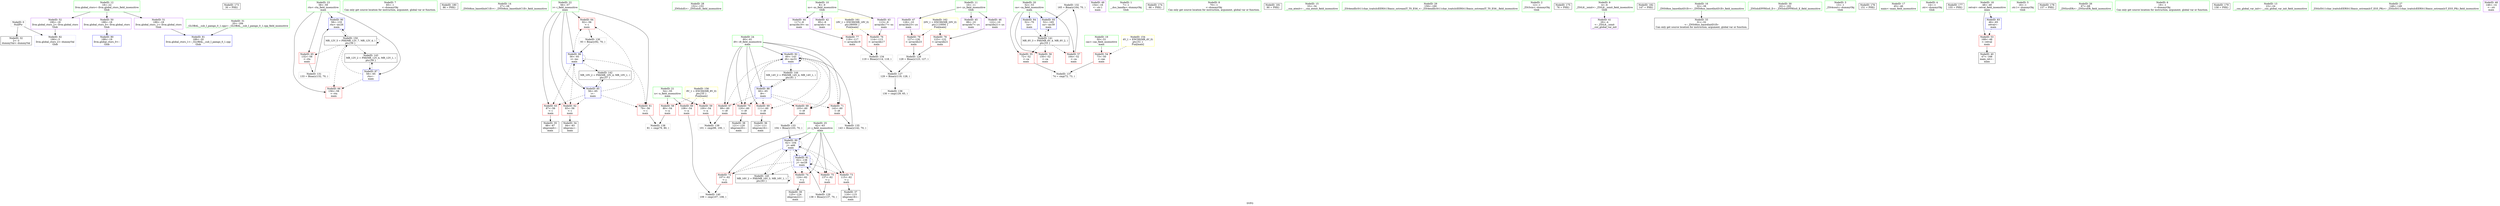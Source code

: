 digraph "SVFG" {
	label="SVFG";

	Node0x55573d5dbda0 [shape=record,color=grey,label="{NodeID: 0\nNullPtr}"];
	Node0x55573d5dbda0 -> Node0x55573d5f1ec0[style=solid];
	Node0x55573d5dbda0 -> Node0x55573d5f58d0[style=solid];
	Node0x55573d42e450 [shape=record,color=black,label="{NodeID: 173\n30 = PHI()\n}"];
	Node0x55573d5f5f80 [shape=record,color=blue,label="{NodeID: 90\n58\<--133\nrtn\<--inc26\nmain\n}"];
	Node0x55573d5f5f80 -> Node0x55573d600ff0[style=dashed];
	Node0x55573d5dc1f0 [shape=record,color=green,label="{NodeID: 7\n65\<--1\n\<--dummyObj\nCan only get source location for instruction, argument, global var or function.}"];
	Node0x55573d60af70 [shape=record,color=black,label="{NodeID: 180\n86 = PHI()\n}"];
	Node0x55573d5dc930 [shape=record,color=green,label="{NodeID: 14\n27\<--28\n_ZNSt8ios_base4InitC1Ev\<--_ZNSt8ios_base4InitC1Ev_field_insensitive\n}"];
	Node0x55573d5f1570 [shape=record,color=green,label="{NodeID: 21\n54\<--55\nn\<--n_field_insensitive\nmain\n}"];
	Node0x55573d5f1570 -> Node0x55573d5f44f0[style=solid];
	Node0x55573d5f1570 -> Node0x55573d5f45c0[style=solid];
	Node0x55573d5f1570 -> Node0x55573d5f4690[style=solid];
	Node0x55573d5f1b20 [shape=record,color=green,label="{NodeID: 28\n152\<--153\n_ZNSolsEi\<--_ZNSolsEi_field_insensitive\n}"];
	Node0x55573d5f2190 [shape=record,color=black,label="{NodeID: 35\n88\<--87\nidxprom6\<--\nmain\n}"];
	Node0x55573d5f2740 [shape=record,color=purple,label="{NodeID: 42\n85\<--8\narrayidx\<--xs\nmain\n}"];
	Node0x55573d5f8a80 [shape=record,color=grey,label="{NodeID: 132\n165 = Binary(164, 70, )\n}"];
	Node0x55573d5f8a80 -> Node0x55573d5f61f0[style=solid];
	Node0x55573d5f3d10 [shape=record,color=purple,label="{NodeID: 49\n154\<--16\n\<--.str.1\nmain\n}"];
	Node0x55573d5f9d10 [shape=record,color=grey,label="{NodeID: 139\n101 = cmp(99, 100, )\n}"];
	Node0x55573d5f4350 [shape=record,color=red,label="{NodeID: 56\n150\<--52\n\<--ca\nmain\n}"];
	Node0x55573d5f4900 [shape=record,color=red,label="{NodeID: 63\n87\<--56\n\<--i\nmain\n}"];
	Node0x55573d5f4900 -> Node0x55573d5f2190[style=solid];
	Node0x55573d5f4eb0 [shape=record,color=red,label="{NodeID: 70\n120\<--60\n\<--i9\nmain\n}"];
	Node0x55573d5f4eb0 -> Node0x55573d5f2400[style=solid];
	Node0x55573d5f5460 [shape=record,color=red,label="{NodeID: 77\n118\<--117\n\<--arrayidx19\nmain\n}"];
	Node0x55573d5f5460 -> Node0x55573d5f35f0[style=solid];
	Node0x55573d5f5aa0 [shape=record,color=blue,label="{NodeID: 84\n52\<--70\nca\<--\nmain\n}"];
	Node0x55573d5f5aa0 -> Node0x55573d5fe2f0[style=dashed];
	Node0x55573d5daeb0 [shape=record,color=green,label="{NodeID: 1\n7\<--1\n__dso_handle\<--dummyObj\nGlob }"];
	Node0x55573d609f20 [shape=record,color=black,label="{NodeID: 174\n66 = PHI()\n}"];
	Node0x55573d5f6050 [shape=record,color=blue,label="{NodeID: 91\n62\<--138\nj\<--inc28\nmain\n}"];
	Node0x55573d5f6050 -> Node0x55573d5f5050[style=dashed];
	Node0x55573d5f6050 -> Node0x55573d5f5120[style=dashed];
	Node0x55573d5f6050 -> Node0x55573d5f51f0[style=dashed];
	Node0x55573d5f6050 -> Node0x55573d5f52c0[style=dashed];
	Node0x55573d5f6050 -> Node0x55573d5f5eb0[style=dashed];
	Node0x55573d5f6050 -> Node0x55573d5f6050[style=dashed];
	Node0x55573d5f6050 -> Node0x55573d5ff6f0[style=dashed];
	Node0x55573d5dc280 [shape=record,color=green,label="{NodeID: 8\n70\<--1\n\<--dummyObj\nCan only get source location for instruction, argument, global var or function.}"];
	Node0x55573d60b0a0 [shape=record,color=black,label="{NodeID: 181\n90 = PHI()\n}"];
	Node0x55573d5dca00 [shape=record,color=green,label="{NodeID: 15\n33\<--34\n__cxa_atexit\<--__cxa_atexit_field_insensitive\n}"];
	Node0x55573d5f1640 [shape=record,color=green,label="{NodeID: 22\n56\<--57\ni\<--i_field_insensitive\nmain\n}"];
	Node0x55573d5f1640 -> Node0x55573d5f4760[style=solid];
	Node0x55573d5f1640 -> Node0x55573d5f4830[style=solid];
	Node0x55573d5f1640 -> Node0x55573d5f4900[style=solid];
	Node0x55573d5f1640 -> Node0x55573d5f49d0[style=solid];
	Node0x55573d5f1640 -> Node0x55573d5f5b70[style=solid];
	Node0x55573d5f1640 -> Node0x55573d5f5c40[style=solid];
	Node0x55573d5f1bf0 [shape=record,color=green,label="{NodeID: 29\n159\<--160\n_ZSt4endlIcSt11char_traitsIcEERSt13basic_ostreamIT_T0_ES6_\<--_ZSt4endlIcSt11char_traitsIcEERSt13basic_ostreamIT_T0_ES6__field_insensitive\n}"];
	Node0x55573d5f2260 [shape=record,color=black,label="{NodeID: 36\n112\<--111\nidxprom16\<--\nmain\n}"];
	Node0x55573d5f2810 [shape=record,color=purple,label="{NodeID: 43\n113\<--8\narrayidx17\<--xs\nmain\n}"];
	Node0x55573d5f2810 -> Node0x55573d5f5390[style=solid];
	Node0x55573d5f3470 [shape=record,color=grey,label="{NodeID: 133\n104 = Binary(103, 70, )\n}"];
	Node0x55573d5f3470 -> Node0x55573d5f5eb0[style=solid];
	Node0x55573d5f3de0 [shape=record,color=purple,label="{NodeID: 50\n188\<--18\nllvm.global_ctors_0\<--llvm.global_ctors\nGlob }"];
	Node0x55573d5f3de0 -> Node0x55573d5f56d0[style=solid];
	Node0x55573d5f9e90 [shape=record,color=grey,label="{NodeID: 140\n109 = cmp(107, 108, )\n}"];
	Node0x55573d5f4420 [shape=record,color=red,label="{NodeID: 57\n164\<--52\n\<--ca\nmain\n}"];
	Node0x55573d5f4420 -> Node0x55573d5f8a80[style=solid];
	Node0x55573d5f49d0 [shape=record,color=red,label="{NodeID: 64\n92\<--56\n\<--i\nmain\n}"];
	Node0x55573d5f49d0 -> Node0x55573d5f8780[style=solid];
	Node0x55573d602a10 [shape=record,color=yellow,style=double,label="{NodeID: 154\n4V_1 = ENCHI(MR_4V_0)\npts\{51 \}\nFun[main]}"];
	Node0x55573d602a10 -> Node0x55573d5f41b0[style=dashed];
	Node0x55573d5f4f80 [shape=record,color=red,label="{NodeID: 71\n142\<--60\n\<--i9\nmain\n}"];
	Node0x55573d5f4f80 -> Node0x55573d5f3770[style=solid];
	Node0x55573d603030 [shape=record,color=yellow,style=double,label="{NodeID: 161\n18V_1 = ENCHI(MR_18V_0)\npts\{90000 \}\nFun[main]}"];
	Node0x55573d603030 -> Node0x55573d5f5390[style=dashed];
	Node0x55573d603030 -> Node0x55573d5f5460[style=dashed];
	Node0x55573d5f5530 [shape=record,color=red,label="{NodeID: 78\n123\<--122\n\<--arrayidx21\nmain\n}"];
	Node0x55573d5f5530 -> Node0x55573d5f8480[style=solid];
	Node0x55573d5f5b70 [shape=record,color=blue,label="{NodeID: 85\n56\<--65\ni\<--\nmain\n}"];
	Node0x55573d5f5b70 -> Node0x55573d5f4760[style=dashed];
	Node0x55573d5f5b70 -> Node0x55573d5f4830[style=dashed];
	Node0x55573d5f5b70 -> Node0x55573d5f4900[style=dashed];
	Node0x55573d5f5b70 -> Node0x55573d5f49d0[style=dashed];
	Node0x55573d5f5b70 -> Node0x55573d5f5c40[style=dashed];
	Node0x55573d5f5b70 -> Node0x55573d5fe7f0[style=dashed];
	Node0x55573d5f0ac0 [shape=record,color=green,label="{NodeID: 2\n12\<--1\n_ZSt3cin\<--dummyObj\nGlob }"];
	Node0x55573d60a020 [shape=record,color=black,label="{NodeID: 175\n76 = PHI()\n}"];
	Node0x55573d5f6120 [shape=record,color=blue,label="{NodeID: 92\n60\<--143\ni9\<--inc31\nmain\n}"];
	Node0x55573d5f6120 -> Node0x55573d5f4c40[style=dashed];
	Node0x55573d5f6120 -> Node0x55573d5f4d10[style=dashed];
	Node0x55573d5f6120 -> Node0x55573d5f4de0[style=dashed];
	Node0x55573d5f6120 -> Node0x55573d5f4eb0[style=dashed];
	Node0x55573d5f6120 -> Node0x55573d5f4f80[style=dashed];
	Node0x55573d5f6120 -> Node0x55573d5f6120[style=dashed];
	Node0x55573d5f6120 -> Node0x55573d5ff1f0[style=dashed];
	Node0x55573d5dd380 [shape=record,color=green,label="{NodeID: 9\n4\<--6\n_ZStL8__ioinit\<--_ZStL8__ioinit_field_insensitive\nGlob }"];
	Node0x55573d5dd380 -> Node0x55573d5f2670[style=solid];
	Node0x55573d60b170 [shape=record,color=black,label="{NodeID: 182\n147 = PHI()\n}"];
	Node0x55573d5dcad0 [shape=record,color=green,label="{NodeID: 16\n32\<--38\n_ZNSt8ios_base4InitD1Ev\<--_ZNSt8ios_base4InitD1Ev_field_insensitive\n}"];
	Node0x55573d5dcad0 -> Node0x55573d5f1fc0[style=solid];
	Node0x55573d5f1710 [shape=record,color=green,label="{NodeID: 23\n58\<--59\nrtn\<--rtn_field_insensitive\nmain\n}"];
	Node0x55573d5f1710 -> Node0x55573d5f4aa0[style=solid];
	Node0x55573d5f1710 -> Node0x55573d5f4b70[style=solid];
	Node0x55573d5f1710 -> Node0x55573d5f5d10[style=solid];
	Node0x55573d5f1710 -> Node0x55573d5f5f80[style=solid];
	Node0x55573d5f1cc0 [shape=record,color=green,label="{NodeID: 30\n161\<--162\n_ZNSolsEPFRSoS_E\<--_ZNSolsEPFRSoS_E_field_insensitive\n}"];
	Node0x55573d5f2330 [shape=record,color=black,label="{NodeID: 37\n116\<--115\nidxprom18\<--\nmain\n}"];
	Node0x55573d5f8300 [shape=record,color=grey,label="{NodeID: 127\n129 = Binary(119, 128, )\n}"];
	Node0x55573d5f8300 -> Node0x55573d5f38f0[style=solid];
	Node0x55573d5f28e0 [shape=record,color=purple,label="{NodeID: 44\n117\<--8\narrayidx19\<--xs\nmain\n}"];
	Node0x55573d5f28e0 -> Node0x55573d5f5460[style=solid];
	Node0x55573d5f35f0 [shape=record,color=grey,label="{NodeID: 134\n119 = Binary(114, 118, )\n}"];
	Node0x55573d5f35f0 -> Node0x55573d5f8300[style=solid];
	Node0x55573d5f3ee0 [shape=record,color=purple,label="{NodeID: 51\n189\<--18\nllvm.global_ctors_1\<--llvm.global_ctors\nGlob }"];
	Node0x55573d5f3ee0 -> Node0x55573d5f57d0[style=solid];
	Node0x55573d5fe2f0 [shape=record,color=black,label="{NodeID: 141\nMR_6V_3 = PHI(MR_6V_4, MR_6V_2, )\npts\{53 \}\n}"];
	Node0x55573d5fe2f0 -> Node0x55573d5f4280[style=dashed];
	Node0x55573d5fe2f0 -> Node0x55573d5f4350[style=dashed];
	Node0x55573d5fe2f0 -> Node0x55573d5f4420[style=dashed];
	Node0x55573d5fe2f0 -> Node0x55573d5f61f0[style=dashed];
	Node0x55573d5f44f0 [shape=record,color=red,label="{NodeID: 58\n80\<--54\n\<--n\nmain\n}"];
	Node0x55573d5f44f0 -> Node0x55573d5f9bd0[style=solid];
	Node0x55573d5f4aa0 [shape=record,color=red,label="{NodeID: 65\n132\<--58\n\<--rtn\nmain\n}"];
	Node0x55573d5f4aa0 -> Node0x55573d5f8900[style=solid];
	Node0x55573d5f5050 [shape=record,color=red,label="{NodeID: 72\n107\<--62\n\<--j\nmain\n}"];
	Node0x55573d5f5050 -> Node0x55573d5f9e90[style=solid];
	Node0x55573d603110 [shape=record,color=yellow,style=double,label="{NodeID: 162\n20V_1 = ENCHI(MR_20V_0)\npts\{110000 \}\nFun[main]}"];
	Node0x55573d603110 -> Node0x55573d5f5530[style=dashed];
	Node0x55573d603110 -> Node0x55573d5f5600[style=dashed];
	Node0x55573d5f5600 [shape=record,color=red,label="{NodeID: 79\n127\<--126\n\<--arrayidx23\nmain\n}"];
	Node0x55573d5f5600 -> Node0x55573d5f8480[style=solid];
	Node0x55573d5f5c40 [shape=record,color=blue,label="{NodeID: 86\n56\<--93\ni\<--inc\nmain\n}"];
	Node0x55573d5f5c40 -> Node0x55573d5f4760[style=dashed];
	Node0x55573d5f5c40 -> Node0x55573d5f4830[style=dashed];
	Node0x55573d5f5c40 -> Node0x55573d5f4900[style=dashed];
	Node0x55573d5f5c40 -> Node0x55573d5f49d0[style=dashed];
	Node0x55573d5f5c40 -> Node0x55573d5f5c40[style=dashed];
	Node0x55573d5f5c40 -> Node0x55573d5fe7f0[style=dashed];
	Node0x55573d5dc0c0 [shape=record,color=green,label="{NodeID: 3\n13\<--1\n_ZSt4cout\<--dummyObj\nGlob }"];
	Node0x55573d60ab40 [shape=record,color=black,label="{NodeID: 176\n151 = PHI()\n}"];
	Node0x55573d5f61f0 [shape=record,color=blue,label="{NodeID: 93\n52\<--165\nca\<--inc39\nmain\n}"];
	Node0x55573d5f61f0 -> Node0x55573d5fe2f0[style=dashed];
	Node0x55573d5dd450 [shape=record,color=green,label="{NodeID: 10\n8\<--9\nxs\<--xs_field_insensitive\nGlob }"];
	Node0x55573d5dd450 -> Node0x55573d5f2740[style=solid];
	Node0x55573d5dd450 -> Node0x55573d5f2810[style=solid];
	Node0x55573d5dd450 -> Node0x55573d5f28e0[style=solid];
	Node0x55573d5f1330 [shape=record,color=green,label="{NodeID: 17\n45\<--46\nmain\<--main_field_insensitive\n}"];
	Node0x55573d5f17e0 [shape=record,color=green,label="{NodeID: 24\n60\<--61\ni9\<--i9_field_insensitive\nmain\n}"];
	Node0x55573d5f17e0 -> Node0x55573d5f4c40[style=solid];
	Node0x55573d5f17e0 -> Node0x55573d5f4d10[style=solid];
	Node0x55573d5f17e0 -> Node0x55573d5f4de0[style=solid];
	Node0x55573d5f17e0 -> Node0x55573d5f4eb0[style=solid];
	Node0x55573d5f17e0 -> Node0x55573d5f4f80[style=solid];
	Node0x55573d5f17e0 -> Node0x55573d5f5de0[style=solid];
	Node0x55573d5f17e0 -> Node0x55573d5f6120[style=solid];
	Node0x55573d5f1dc0 [shape=record,color=green,label="{NodeID: 31\n20\<--184\n_GLOBAL__sub_I_paingo_0_1.cpp\<--_GLOBAL__sub_I_paingo_0_1.cpp_field_insensitive\n}"];
	Node0x55573d5f1dc0 -> Node0x55573d5f57d0[style=solid];
	Node0x55573d5f2400 [shape=record,color=black,label="{NodeID: 38\n121\<--120\nidxprom20\<--\nmain\n}"];
	Node0x55573d5f8480 [shape=record,color=grey,label="{NodeID: 128\n128 = Binary(123, 127, )\n}"];
	Node0x55573d5f8480 -> Node0x55573d5f8300[style=solid];
	Node0x55573d5f29b0 [shape=record,color=purple,label="{NodeID: 45\n89\<--10\narrayidx7\<--ys\nmain\n}"];
	Node0x55573d5f3770 [shape=record,color=grey,label="{NodeID: 135\n143 = Binary(142, 70, )\n}"];
	Node0x55573d5f3770 -> Node0x55573d5f6120[style=solid];
	Node0x55573d5f3fe0 [shape=record,color=purple,label="{NodeID: 52\n190\<--18\nllvm.global_ctors_2\<--llvm.global_ctors\nGlob }"];
	Node0x55573d5f3fe0 -> Node0x55573d5f58d0[style=solid];
	Node0x55573d5fe7f0 [shape=record,color=black,label="{NodeID: 142\nMR_10V_2 = PHI(MR_10V_4, MR_10V_1, )\npts\{57 \}\n}"];
	Node0x55573d5fe7f0 -> Node0x55573d5f5b70[style=dashed];
	Node0x55573d5f45c0 [shape=record,color=red,label="{NodeID: 59\n100\<--54\n\<--n\nmain\n}"];
	Node0x55573d5f45c0 -> Node0x55573d5f9d10[style=solid];
	Node0x55573d5f4b70 [shape=record,color=red,label="{NodeID: 66\n156\<--58\n\<--rtn\nmain\n}"];
	Node0x55573d602bd0 [shape=record,color=yellow,style=double,label="{NodeID: 156\n8V_1 = ENCHI(MR_8V_0)\npts\{55 \}\nFun[main]}"];
	Node0x55573d602bd0 -> Node0x55573d5f44f0[style=dashed];
	Node0x55573d602bd0 -> Node0x55573d5f45c0[style=dashed];
	Node0x55573d602bd0 -> Node0x55573d5f4690[style=dashed];
	Node0x55573d5f5120 [shape=record,color=red,label="{NodeID: 73\n115\<--62\n\<--j\nmain\n}"];
	Node0x55573d5f5120 -> Node0x55573d5f2330[style=solid];
	Node0x55573d5f56d0 [shape=record,color=blue,label="{NodeID: 80\n188\<--19\nllvm.global_ctors_0\<--\nGlob }"];
	Node0x55573d5f5d10 [shape=record,color=blue,label="{NodeID: 87\n58\<--65\nrtn\<--\nmain\n}"];
	Node0x55573d5f5d10 -> Node0x55573d5f4b70[style=dashed];
	Node0x55573d5f5d10 -> Node0x55573d5fecf0[style=dashed];
	Node0x55573d5f5d10 -> Node0x55573d600ff0[style=dashed];
	Node0x55573d5dc430 [shape=record,color=green,label="{NodeID: 4\n14\<--1\n.str\<--dummyObj\nGlob }"];
	Node0x55573d60aca0 [shape=record,color=black,label="{NodeID: 177\n155 = PHI()\n}"];
	Node0x55573d5dd520 [shape=record,color=green,label="{NodeID: 11\n10\<--11\nys\<--ys_field_insensitive\nGlob }"];
	Node0x55573d5dd520 -> Node0x55573d5f29b0[style=solid];
	Node0x55573d5dd520 -> Node0x55573d5f2a80[style=solid];
	Node0x55573d5dd520 -> Node0x55573d5f2b50[style=solid];
	Node0x55573d5f13c0 [shape=record,color=green,label="{NodeID: 18\n48\<--49\nretval\<--retval_field_insensitive\nmain\n}"];
	Node0x55573d5f13c0 -> Node0x55573d5f40e0[style=solid];
	Node0x55573d5f13c0 -> Node0x55573d5f59d0[style=solid];
	Node0x55573d5f18b0 [shape=record,color=green,label="{NodeID: 25\n62\<--63\nj\<--j_field_insensitive\nmain\n}"];
	Node0x55573d5f18b0 -> Node0x55573d5f5050[style=solid];
	Node0x55573d5f18b0 -> Node0x55573d5f5120[style=solid];
	Node0x55573d5f18b0 -> Node0x55573d5f51f0[style=solid];
	Node0x55573d5f18b0 -> Node0x55573d5f52c0[style=solid];
	Node0x55573d5f18b0 -> Node0x55573d5f5eb0[style=solid];
	Node0x55573d5f18b0 -> Node0x55573d5f6050[style=solid];
	Node0x55573d5f1ec0 [shape=record,color=black,label="{NodeID: 32\n2\<--3\ndummyVal\<--dummyVal\n}"];
	Node0x55573d5f24d0 [shape=record,color=black,label="{NodeID: 39\n125\<--124\nidxprom22\<--\nmain\n}"];
	Node0x55573d5f8600 [shape=record,color=grey,label="{NodeID: 129\n138 = Binary(137, 70, )\n}"];
	Node0x55573d5f8600 -> Node0x55573d5f6050[style=solid];
	Node0x55573d5f2a80 [shape=record,color=purple,label="{NodeID: 46\n122\<--10\narrayidx21\<--ys\nmain\n}"];
	Node0x55573d5f2a80 -> Node0x55573d5f5530[style=solid];
	Node0x55573d5f38f0 [shape=record,color=grey,label="{NodeID: 136\n130 = cmp(129, 65, )\n}"];
	Node0x55573d5f40e0 [shape=record,color=red,label="{NodeID: 53\n168\<--48\n\<--retval\nmain\n}"];
	Node0x55573d5f40e0 -> Node0x55573d5f25a0[style=solid];
	Node0x55573d5fecf0 [shape=record,color=black,label="{NodeID: 143\nMR_12V_2 = PHI(MR_12V_4, MR_12V_1, )\npts\{59 \}\n}"];
	Node0x55573d5fecf0 -> Node0x55573d5f5d10[style=dashed];
	Node0x55573d5f4690 [shape=record,color=red,label="{NodeID: 60\n108\<--54\n\<--n\nmain\n}"];
	Node0x55573d5f4690 -> Node0x55573d5f9e90[style=solid];
	Node0x55573d600ff0 [shape=record,color=black,label="{NodeID: 150\nMR_12V_5 = PHI(MR_12V_7, MR_12V_4, )\npts\{59 \}\n}"];
	Node0x55573d600ff0 -> Node0x55573d5f4aa0[style=dashed];
	Node0x55573d600ff0 -> Node0x55573d5f4b70[style=dashed];
	Node0x55573d600ff0 -> Node0x55573d5f5f80[style=dashed];
	Node0x55573d600ff0 -> Node0x55573d5fecf0[style=dashed];
	Node0x55573d600ff0 -> Node0x55573d600ff0[style=dashed];
	Node0x55573d5f4c40 [shape=record,color=red,label="{NodeID: 67\n99\<--60\n\<--i9\nmain\n}"];
	Node0x55573d5f4c40 -> Node0x55573d5f9d10[style=solid];
	Node0x55573d5f51f0 [shape=record,color=red,label="{NodeID: 74\n124\<--62\n\<--j\nmain\n}"];
	Node0x55573d5f51f0 -> Node0x55573d5f24d0[style=solid];
	Node0x55573d5f57d0 [shape=record,color=blue,label="{NodeID: 81\n189\<--20\nllvm.global_ctors_1\<--_GLOBAL__sub_I_paingo_0_1.cpp\nGlob }"];
	Node0x55573d5f5de0 [shape=record,color=blue,label="{NodeID: 88\n60\<--65\ni9\<--\nmain\n}"];
	Node0x55573d5f5de0 -> Node0x55573d5f4c40[style=dashed];
	Node0x55573d5f5de0 -> Node0x55573d5f4d10[style=dashed];
	Node0x55573d5f5de0 -> Node0x55573d5f4de0[style=dashed];
	Node0x55573d5f5de0 -> Node0x55573d5f4eb0[style=dashed];
	Node0x55573d5f5de0 -> Node0x55573d5f4f80[style=dashed];
	Node0x55573d5f5de0 -> Node0x55573d5f6120[style=dashed];
	Node0x55573d5f5de0 -> Node0x55573d5ff1f0[style=dashed];
	Node0x55573d5dc5e0 [shape=record,color=green,label="{NodeID: 5\n16\<--1\n.str.1\<--dummyObj\nGlob }"];
	Node0x55573d60ada0 [shape=record,color=black,label="{NodeID: 178\n157 = PHI()\n}"];
	Node0x55573d5dc790 [shape=record,color=green,label="{NodeID: 12\n18\<--22\nllvm.global_ctors\<--llvm.global_ctors_field_insensitive\nGlob }"];
	Node0x55573d5dc790 -> Node0x55573d5f3de0[style=solid];
	Node0x55573d5dc790 -> Node0x55573d5f3ee0[style=solid];
	Node0x55573d5dc790 -> Node0x55573d5f3fe0[style=solid];
	Node0x55573d5f1450 [shape=record,color=green,label="{NodeID: 19\n50\<--51\ncas\<--cas_field_insensitive\nmain\n}"];
	Node0x55573d5f1450 -> Node0x55573d5f41b0[style=solid];
	Node0x55573d5f1980 [shape=record,color=green,label="{NodeID: 26\n67\<--68\n_ZNSirsERi\<--_ZNSirsERi_field_insensitive\n}"];
	Node0x55573d5f1fc0 [shape=record,color=black,label="{NodeID: 33\n31\<--32\n\<--_ZNSt8ios_base4InitD1Ev\nCan only get source location for instruction, argument, global var or function.}"];
	Node0x55573d5f25a0 [shape=record,color=black,label="{NodeID: 40\n47\<--168\nmain_ret\<--\nmain\n}"];
	Node0x55573d5f8780 [shape=record,color=grey,label="{NodeID: 130\n93 = Binary(92, 70, )\n}"];
	Node0x55573d5f8780 -> Node0x55573d5f5c40[style=solid];
	Node0x55573d5f2b50 [shape=record,color=purple,label="{NodeID: 47\n126\<--10\narrayidx23\<--ys\nmain\n}"];
	Node0x55573d5f2b50 -> Node0x55573d5f5600[style=solid];
	Node0x55573d5f3a70 [shape=record,color=grey,label="{NodeID: 137\n74 = cmp(72, 73, )\n}"];
	Node0x55573d5f41b0 [shape=record,color=red,label="{NodeID: 54\n73\<--50\n\<--cas\nmain\n}"];
	Node0x55573d5f41b0 -> Node0x55573d5f3a70[style=solid];
	Node0x55573d5ff1f0 [shape=record,color=black,label="{NodeID: 144\nMR_14V_2 = PHI(MR_14V_4, MR_14V_1, )\npts\{61 \}\n}"];
	Node0x55573d5ff1f0 -> Node0x55573d5f5de0[style=dashed];
	Node0x55573d5f4760 [shape=record,color=red,label="{NodeID: 61\n79\<--56\n\<--i\nmain\n}"];
	Node0x55573d5f4760 -> Node0x55573d5f9bd0[style=solid];
	Node0x55573d5f4d10 [shape=record,color=red,label="{NodeID: 68\n103\<--60\n\<--i9\nmain\n}"];
	Node0x55573d5f4d10 -> Node0x55573d5f3470[style=solid];
	Node0x55573d5f52c0 [shape=record,color=red,label="{NodeID: 75\n137\<--62\n\<--j\nmain\n}"];
	Node0x55573d5f52c0 -> Node0x55573d5f8600[style=solid];
	Node0x55573d5f58d0 [shape=record,color=blue, style = dotted,label="{NodeID: 82\n190\<--3\nllvm.global_ctors_2\<--dummyVal\nGlob }"];
	Node0x55573d5f5eb0 [shape=record,color=blue,label="{NodeID: 89\n62\<--104\nj\<--add\nmain\n}"];
	Node0x55573d5f5eb0 -> Node0x55573d5f5050[style=dashed];
	Node0x55573d5f5eb0 -> Node0x55573d5f5120[style=dashed];
	Node0x55573d5f5eb0 -> Node0x55573d5f51f0[style=dashed];
	Node0x55573d5f5eb0 -> Node0x55573d5f52c0[style=dashed];
	Node0x55573d5f5eb0 -> Node0x55573d5f5eb0[style=dashed];
	Node0x55573d5f5eb0 -> Node0x55573d5f6050[style=dashed];
	Node0x55573d5f5eb0 -> Node0x55573d5ff6f0[style=dashed];
	Node0x55573d5dc670 [shape=record,color=green,label="{NodeID: 6\n19\<--1\n\<--dummyObj\nCan only get source location for instruction, argument, global var or function.}"];
	Node0x55573d60aea0 [shape=record,color=black,label="{NodeID: 179\n158 = PHI()\n}"];
	Node0x55573d5dc860 [shape=record,color=green,label="{NodeID: 13\n23\<--24\n__cxx_global_var_init\<--__cxx_global_var_init_field_insensitive\n}"];
	Node0x55573d5f14e0 [shape=record,color=green,label="{NodeID: 20\n52\<--53\nca\<--ca_field_insensitive\nmain\n}"];
	Node0x55573d5f14e0 -> Node0x55573d5f4280[style=solid];
	Node0x55573d5f14e0 -> Node0x55573d5f4350[style=solid];
	Node0x55573d5f14e0 -> Node0x55573d5f4420[style=solid];
	Node0x55573d5f14e0 -> Node0x55573d5f5aa0[style=solid];
	Node0x55573d5f14e0 -> Node0x55573d5f61f0[style=solid];
	Node0x55573d5f1a50 [shape=record,color=green,label="{NodeID: 27\n148\<--149\n_ZStlsISt11char_traitsIcEERSt13basic_ostreamIcT_ES5_PKc\<--_ZStlsISt11char_traitsIcEERSt13basic_ostreamIcT_ES5_PKc_field_insensitive\n}"];
	Node0x55573d5f20c0 [shape=record,color=black,label="{NodeID: 34\n84\<--83\nidxprom\<--\nmain\n}"];
	Node0x55573d5f2670 [shape=record,color=purple,label="{NodeID: 41\n29\<--4\n\<--_ZStL8__ioinit\n__cxx_global_var_init\n}"];
	Node0x55573d5f8900 [shape=record,color=grey,label="{NodeID: 131\n133 = Binary(132, 70, )\n}"];
	Node0x55573d5f8900 -> Node0x55573d5f5f80[style=solid];
	Node0x55573d5f3c40 [shape=record,color=purple,label="{NodeID: 48\n146\<--14\n\<--.str\nmain\n}"];
	Node0x55573d5f9bd0 [shape=record,color=grey,label="{NodeID: 138\n81 = cmp(79, 80, )\n}"];
	Node0x55573d5f4280 [shape=record,color=red,label="{NodeID: 55\n72\<--52\n\<--ca\nmain\n}"];
	Node0x55573d5f4280 -> Node0x55573d5f3a70[style=solid];
	Node0x55573d5ff6f0 [shape=record,color=black,label="{NodeID: 145\nMR_16V_2 = PHI(MR_16V_3, MR_16V_1, )\npts\{63 \}\n}"];
	Node0x55573d5ff6f0 -> Node0x55573d5f5eb0[style=dashed];
	Node0x55573d5ff6f0 -> Node0x55573d5ff6f0[style=dashed];
	Node0x55573d5f4830 [shape=record,color=red,label="{NodeID: 62\n83\<--56\n\<--i\nmain\n}"];
	Node0x55573d5f4830 -> Node0x55573d5f20c0[style=solid];
	Node0x55573d5f4de0 [shape=record,color=red,label="{NodeID: 69\n111\<--60\n\<--i9\nmain\n}"];
	Node0x55573d5f4de0 -> Node0x55573d5f2260[style=solid];
	Node0x55573d5f5390 [shape=record,color=red,label="{NodeID: 76\n114\<--113\n\<--arrayidx17\nmain\n}"];
	Node0x55573d5f5390 -> Node0x55573d5f35f0[style=solid];
	Node0x55573d5f59d0 [shape=record,color=blue,label="{NodeID: 83\n48\<--65\nretval\<--\nmain\n}"];
	Node0x55573d5f59d0 -> Node0x55573d5f40e0[style=dashed];
}
